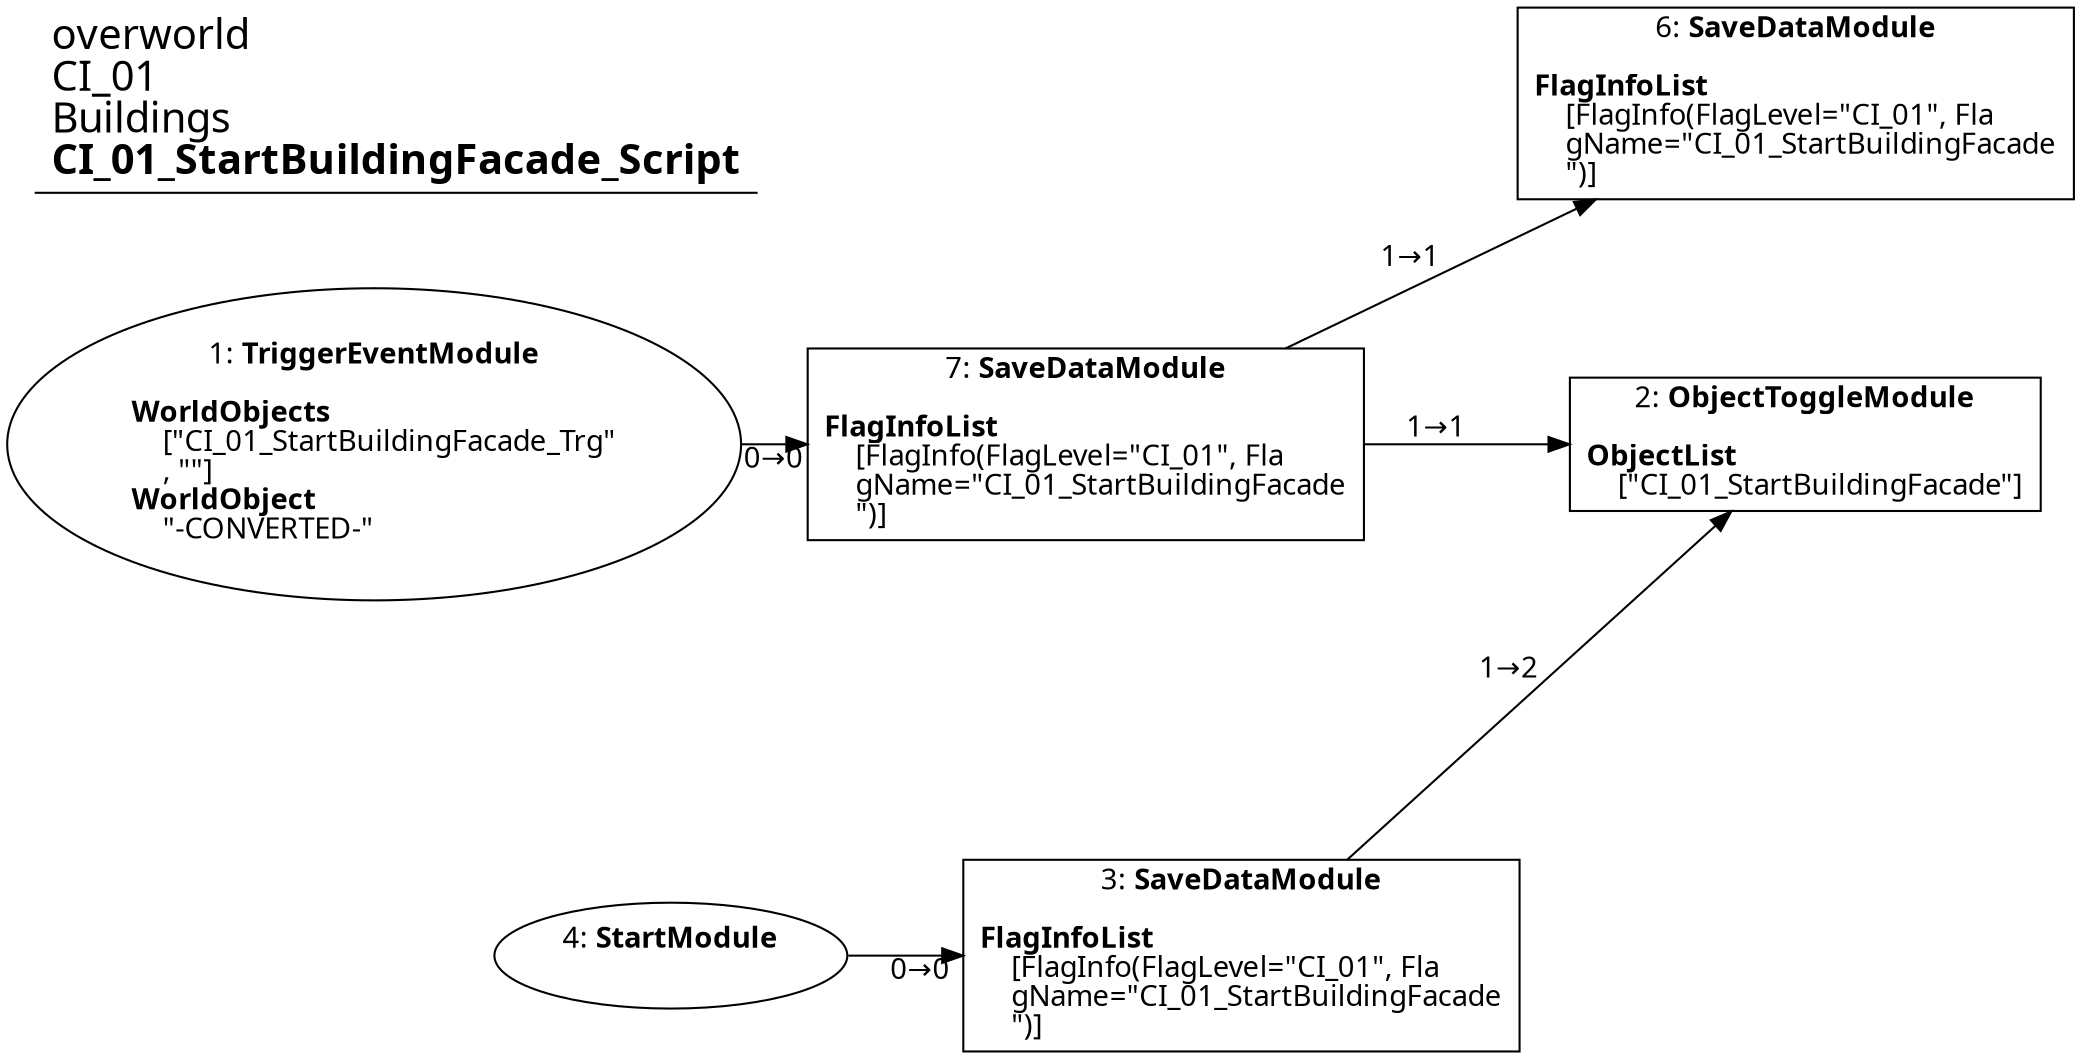 digraph {
    layout = fdp;
    overlap = prism;
    sep = "+16";
    splines = spline;

    node [ shape = box ];

    graph [ fontname = "Segoe UI" ];
    node [ fontname = "Segoe UI" ];
    edge [ fontname = "Segoe UI" ];

    1 [ label = <1: <b>TriggerEventModule</b><br/><br/><b>WorldObjects</b><br align="left"/>    [&quot;CI_01_StartBuildingFacade_Trg&quot;<br align="left"/>    , &quot;&quot;]<br align="left"/><b>WorldObject</b><br align="left"/>    &quot;-CONVERTED-&quot;<br align="left"/>> ];
    1 [ shape = oval ]
    1 [ pos = "0.112,-0.21100001!" ];
    1 -> 7 [ label = "0→0" ];

    2 [ label = <2: <b>ObjectToggleModule</b><br/><br/><b>ObjectList</b><br align="left"/>    [&quot;CI_01_StartBuildingFacade&quot;]<br align="left"/>> ];
    2 [ pos = "0.703,-0.21100001!" ];

    3 [ label = <3: <b>SaveDataModule</b><br/><br/><b>FlagInfoList</b><br align="left"/>    [FlagInfo(FlagLevel=&quot;CI_01&quot;, Fla<br align="left"/>    gName=&quot;CI_01_StartBuildingFacade<br align="left"/>    &quot;)]<br align="left"/>> ];
    3 [ pos = "0.45100003,-0.43300003!" ];
    3 -> 2 [ label = "1→2" ];

    4 [ label = <4: <b>StartModule</b><br/><br/>> ];
    4 [ shape = oval ]
    4 [ pos = "0.216,-0.43300003!" ];
    4 -> 3 [ label = "0→0" ];

    6 [ label = <6: <b>SaveDataModule</b><br/><br/><b>FlagInfoList</b><br align="left"/>    [FlagInfo(FlagLevel=&quot;CI_01&quot;, Fla<br align="left"/>    gName=&quot;CI_01_StartBuildingFacade<br align="left"/>    &quot;)]<br align="left"/>> ];
    6 [ pos = "0.69900006,-0.063!" ];

    7 [ label = <7: <b>SaveDataModule</b><br/><br/><b>FlagInfoList</b><br align="left"/>    [FlagInfo(FlagLevel=&quot;CI_01&quot;, Fla<br align="left"/>    gName=&quot;CI_01_StartBuildingFacade<br align="left"/>    &quot;)]<br align="left"/>> ];
    7 [ pos = "0.36800003,-0.21100001!" ];
    7 -> 6 [ label = "1→1" ];
    7 -> 2 [ label = "1→1" ];

    title [ pos = "0.11100001,-0.062000003!" ];
    title [ shape = underline ];
    title [ label = <<font point-size="20">overworld<br align="left"/>CI_01<br align="left"/>Buildings<br align="left"/><b>CI_01_StartBuildingFacade_Script</b><br align="left"/></font>> ];
}
